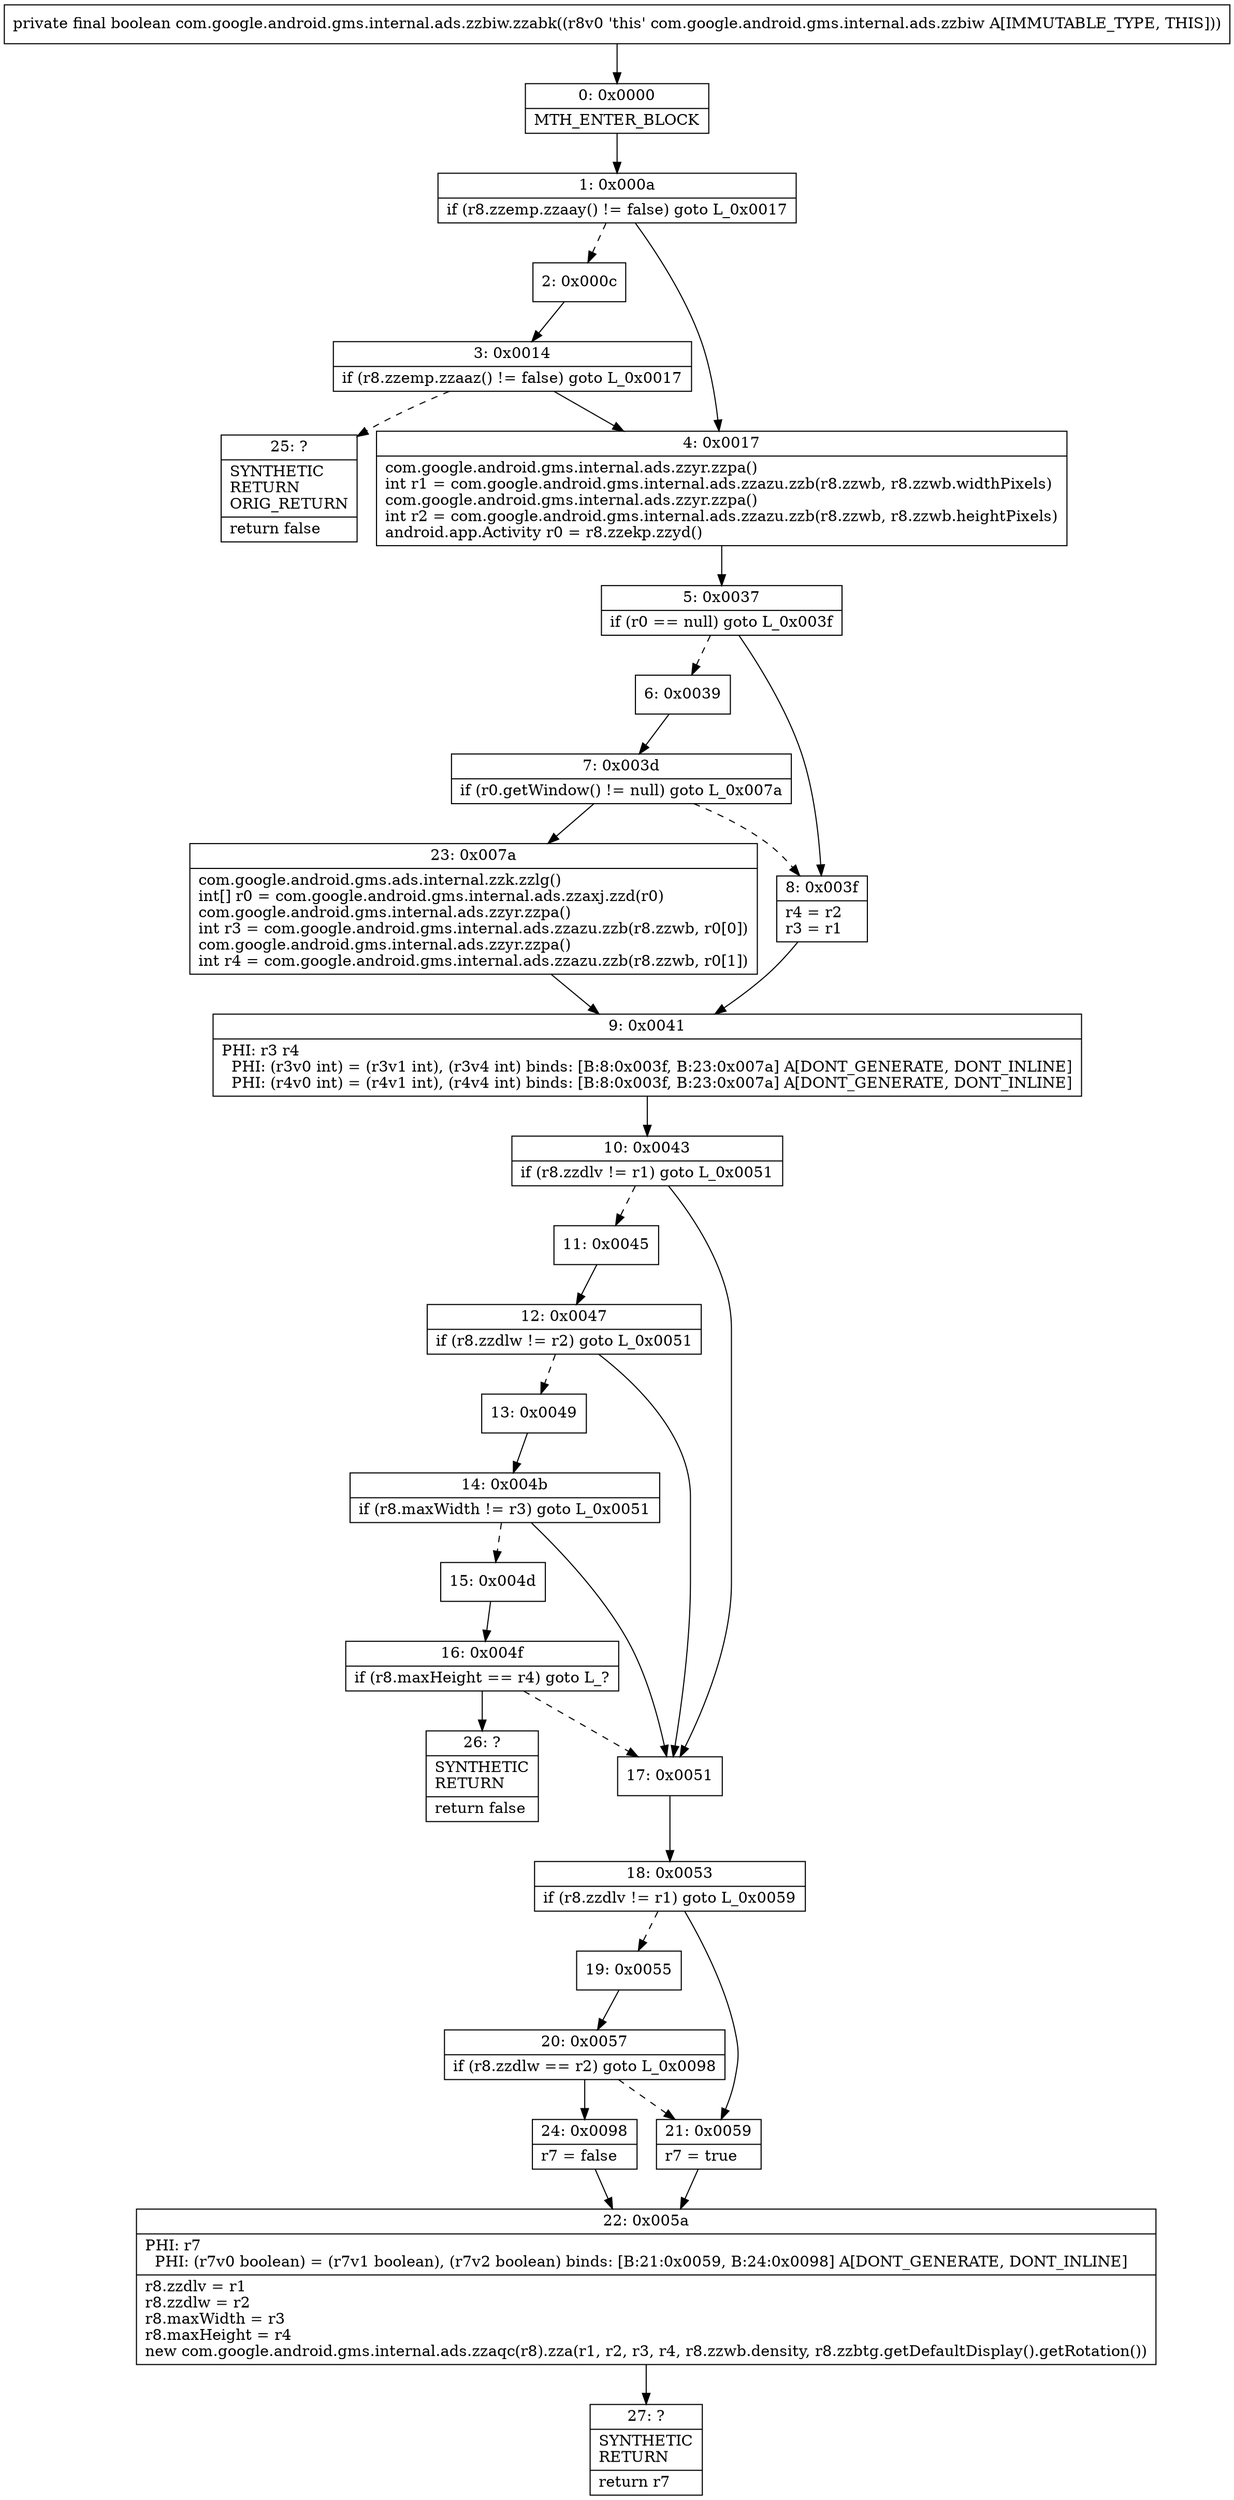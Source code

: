 digraph "CFG forcom.google.android.gms.internal.ads.zzbiw.zzabk()Z" {
Node_0 [shape=record,label="{0\:\ 0x0000|MTH_ENTER_BLOCK\l}"];
Node_1 [shape=record,label="{1\:\ 0x000a|if (r8.zzemp.zzaay() != false) goto L_0x0017\l}"];
Node_2 [shape=record,label="{2\:\ 0x000c}"];
Node_3 [shape=record,label="{3\:\ 0x0014|if (r8.zzemp.zzaaz() != false) goto L_0x0017\l}"];
Node_4 [shape=record,label="{4\:\ 0x0017|com.google.android.gms.internal.ads.zzyr.zzpa()\lint r1 = com.google.android.gms.internal.ads.zzazu.zzb(r8.zzwb, r8.zzwb.widthPixels)\lcom.google.android.gms.internal.ads.zzyr.zzpa()\lint r2 = com.google.android.gms.internal.ads.zzazu.zzb(r8.zzwb, r8.zzwb.heightPixels)\landroid.app.Activity r0 = r8.zzekp.zzyd()\l}"];
Node_5 [shape=record,label="{5\:\ 0x0037|if (r0 == null) goto L_0x003f\l}"];
Node_6 [shape=record,label="{6\:\ 0x0039}"];
Node_7 [shape=record,label="{7\:\ 0x003d|if (r0.getWindow() != null) goto L_0x007a\l}"];
Node_8 [shape=record,label="{8\:\ 0x003f|r4 = r2\lr3 = r1\l}"];
Node_9 [shape=record,label="{9\:\ 0x0041|PHI: r3 r4 \l  PHI: (r3v0 int) = (r3v1 int), (r3v4 int) binds: [B:8:0x003f, B:23:0x007a] A[DONT_GENERATE, DONT_INLINE]\l  PHI: (r4v0 int) = (r4v1 int), (r4v4 int) binds: [B:8:0x003f, B:23:0x007a] A[DONT_GENERATE, DONT_INLINE]\l}"];
Node_10 [shape=record,label="{10\:\ 0x0043|if (r8.zzdlv != r1) goto L_0x0051\l}"];
Node_11 [shape=record,label="{11\:\ 0x0045}"];
Node_12 [shape=record,label="{12\:\ 0x0047|if (r8.zzdlw != r2) goto L_0x0051\l}"];
Node_13 [shape=record,label="{13\:\ 0x0049}"];
Node_14 [shape=record,label="{14\:\ 0x004b|if (r8.maxWidth != r3) goto L_0x0051\l}"];
Node_15 [shape=record,label="{15\:\ 0x004d}"];
Node_16 [shape=record,label="{16\:\ 0x004f|if (r8.maxHeight == r4) goto L_?\l}"];
Node_17 [shape=record,label="{17\:\ 0x0051}"];
Node_18 [shape=record,label="{18\:\ 0x0053|if (r8.zzdlv != r1) goto L_0x0059\l}"];
Node_19 [shape=record,label="{19\:\ 0x0055}"];
Node_20 [shape=record,label="{20\:\ 0x0057|if (r8.zzdlw == r2) goto L_0x0098\l}"];
Node_21 [shape=record,label="{21\:\ 0x0059|r7 = true\l}"];
Node_22 [shape=record,label="{22\:\ 0x005a|PHI: r7 \l  PHI: (r7v0 boolean) = (r7v1 boolean), (r7v2 boolean) binds: [B:21:0x0059, B:24:0x0098] A[DONT_GENERATE, DONT_INLINE]\l|r8.zzdlv = r1\lr8.zzdlw = r2\lr8.maxWidth = r3\lr8.maxHeight = r4\lnew com.google.android.gms.internal.ads.zzaqc(r8).zza(r1, r2, r3, r4, r8.zzwb.density, r8.zzbtg.getDefaultDisplay().getRotation())\l}"];
Node_23 [shape=record,label="{23\:\ 0x007a|com.google.android.gms.ads.internal.zzk.zzlg()\lint[] r0 = com.google.android.gms.internal.ads.zzaxj.zzd(r0)\lcom.google.android.gms.internal.ads.zzyr.zzpa()\lint r3 = com.google.android.gms.internal.ads.zzazu.zzb(r8.zzwb, r0[0])\lcom.google.android.gms.internal.ads.zzyr.zzpa()\lint r4 = com.google.android.gms.internal.ads.zzazu.zzb(r8.zzwb, r0[1])\l}"];
Node_24 [shape=record,label="{24\:\ 0x0098|r7 = false\l}"];
Node_25 [shape=record,label="{25\:\ ?|SYNTHETIC\lRETURN\lORIG_RETURN\l|return false\l}"];
Node_26 [shape=record,label="{26\:\ ?|SYNTHETIC\lRETURN\l|return false\l}"];
Node_27 [shape=record,label="{27\:\ ?|SYNTHETIC\lRETURN\l|return r7\l}"];
MethodNode[shape=record,label="{private final boolean com.google.android.gms.internal.ads.zzbiw.zzabk((r8v0 'this' com.google.android.gms.internal.ads.zzbiw A[IMMUTABLE_TYPE, THIS])) }"];
MethodNode -> Node_0;
Node_0 -> Node_1;
Node_1 -> Node_2[style=dashed];
Node_1 -> Node_4;
Node_2 -> Node_3;
Node_3 -> Node_4;
Node_3 -> Node_25[style=dashed];
Node_4 -> Node_5;
Node_5 -> Node_6[style=dashed];
Node_5 -> Node_8;
Node_6 -> Node_7;
Node_7 -> Node_8[style=dashed];
Node_7 -> Node_23;
Node_8 -> Node_9;
Node_9 -> Node_10;
Node_10 -> Node_11[style=dashed];
Node_10 -> Node_17;
Node_11 -> Node_12;
Node_12 -> Node_13[style=dashed];
Node_12 -> Node_17;
Node_13 -> Node_14;
Node_14 -> Node_15[style=dashed];
Node_14 -> Node_17;
Node_15 -> Node_16;
Node_16 -> Node_17[style=dashed];
Node_16 -> Node_26;
Node_17 -> Node_18;
Node_18 -> Node_19[style=dashed];
Node_18 -> Node_21;
Node_19 -> Node_20;
Node_20 -> Node_21[style=dashed];
Node_20 -> Node_24;
Node_21 -> Node_22;
Node_22 -> Node_27;
Node_23 -> Node_9;
Node_24 -> Node_22;
}

